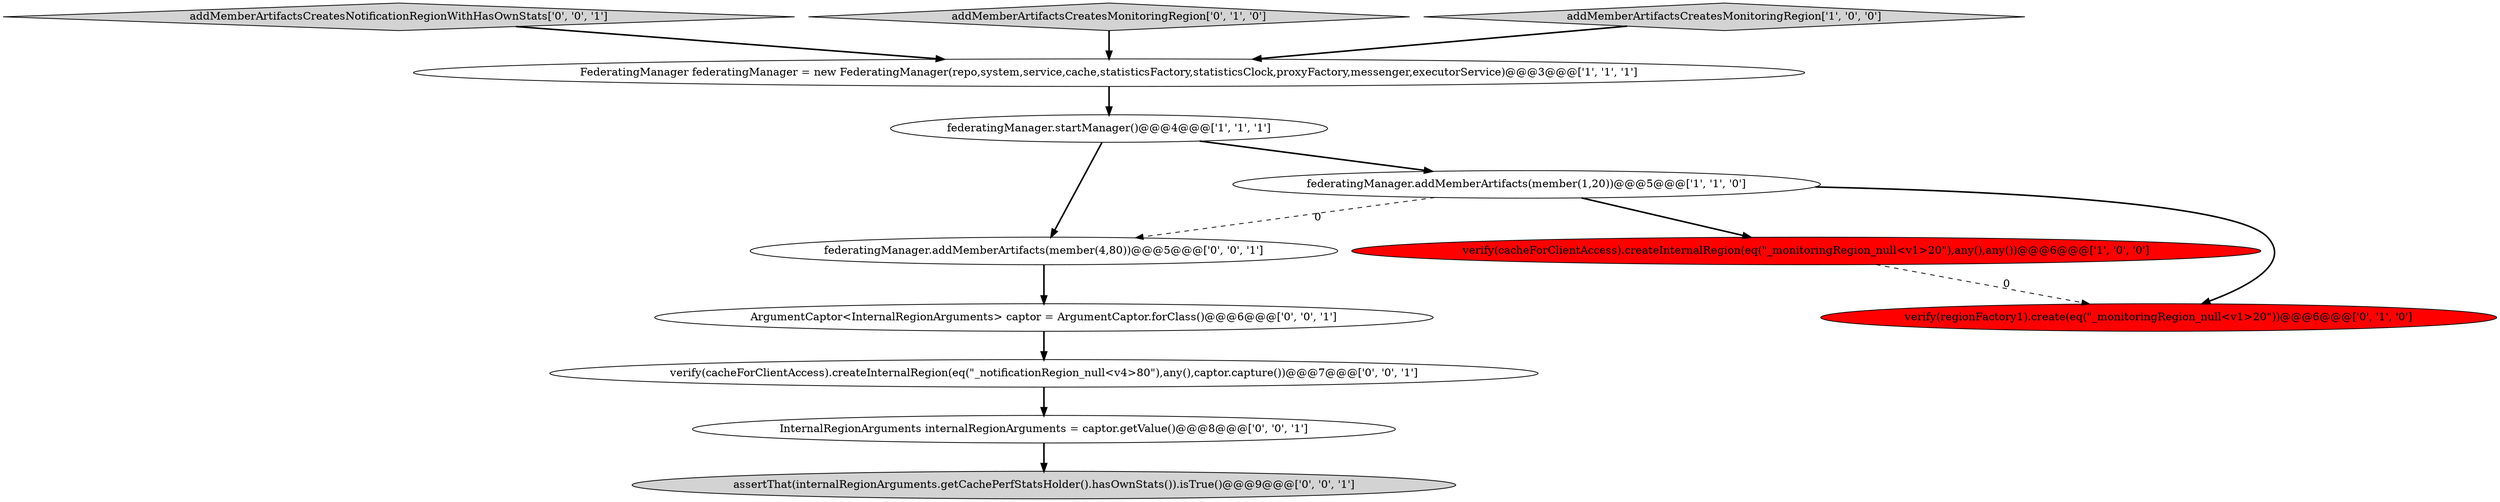 digraph {
3 [style = filled, label = "verify(cacheForClientAccess).createInternalRegion(eq(\"_monitoringRegion_null<v1>20\"),any(),any())@@@6@@@['1', '0', '0']", fillcolor = red, shape = ellipse image = "AAA1AAABBB1BBB"];
11 [style = filled, label = "federatingManager.addMemberArtifacts(member(4,80))@@@5@@@['0', '0', '1']", fillcolor = white, shape = ellipse image = "AAA0AAABBB3BBB"];
2 [style = filled, label = "federatingManager.addMemberArtifacts(member(1,20))@@@5@@@['1', '1', '0']", fillcolor = white, shape = ellipse image = "AAA0AAABBB1BBB"];
6 [style = filled, label = "verify(regionFactory1).create(eq(\"_monitoringRegion_null<v1>20\"))@@@6@@@['0', '1', '0']", fillcolor = red, shape = ellipse image = "AAA1AAABBB2BBB"];
7 [style = filled, label = "verify(cacheForClientAccess).createInternalRegion(eq(\"_notificationRegion_null<v4>80\"),any(),captor.capture())@@@7@@@['0', '0', '1']", fillcolor = white, shape = ellipse image = "AAA0AAABBB3BBB"];
12 [style = filled, label = "addMemberArtifactsCreatesNotificationRegionWithHasOwnStats['0', '0', '1']", fillcolor = lightgray, shape = diamond image = "AAA0AAABBB3BBB"];
5 [style = filled, label = "addMemberArtifactsCreatesMonitoringRegion['0', '1', '0']", fillcolor = lightgray, shape = diamond image = "AAA0AAABBB2BBB"];
1 [style = filled, label = "FederatingManager federatingManager = new FederatingManager(repo,system,service,cache,statisticsFactory,statisticsClock,proxyFactory,messenger,executorService)@@@3@@@['1', '1', '1']", fillcolor = white, shape = ellipse image = "AAA0AAABBB1BBB"];
4 [style = filled, label = "addMemberArtifactsCreatesMonitoringRegion['1', '0', '0']", fillcolor = lightgray, shape = diamond image = "AAA0AAABBB1BBB"];
10 [style = filled, label = "InternalRegionArguments internalRegionArguments = captor.getValue()@@@8@@@['0', '0', '1']", fillcolor = white, shape = ellipse image = "AAA0AAABBB3BBB"];
8 [style = filled, label = "assertThat(internalRegionArguments.getCachePerfStatsHolder().hasOwnStats()).isTrue()@@@9@@@['0', '0', '1']", fillcolor = lightgray, shape = ellipse image = "AAA0AAABBB3BBB"];
9 [style = filled, label = "ArgumentCaptor<InternalRegionArguments> captor = ArgumentCaptor.forClass()@@@6@@@['0', '0', '1']", fillcolor = white, shape = ellipse image = "AAA0AAABBB3BBB"];
0 [style = filled, label = "federatingManager.startManager()@@@4@@@['1', '1', '1']", fillcolor = white, shape = ellipse image = "AAA0AAABBB1BBB"];
2->11 [style = dashed, label="0"];
5->1 [style = bold, label=""];
0->11 [style = bold, label=""];
4->1 [style = bold, label=""];
3->6 [style = dashed, label="0"];
1->0 [style = bold, label=""];
10->8 [style = bold, label=""];
9->7 [style = bold, label=""];
11->9 [style = bold, label=""];
12->1 [style = bold, label=""];
7->10 [style = bold, label=""];
2->6 [style = bold, label=""];
2->3 [style = bold, label=""];
0->2 [style = bold, label=""];
}
